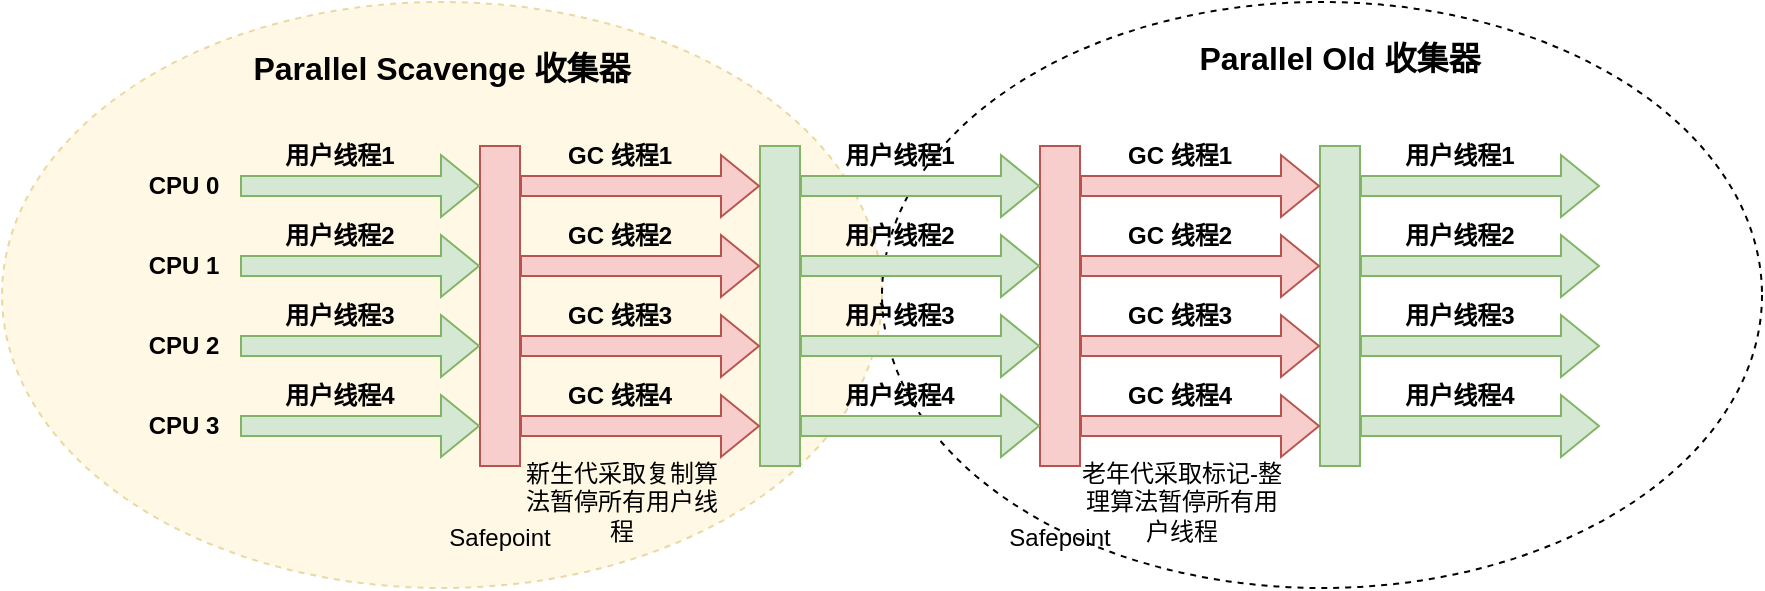 <mxfile version="22.1.2" type="device">
  <diagram name="第 1 页" id="uRy5gBn8URtkVs1OvzBp">
    <mxGraphModel dx="1548" dy="894" grid="1" gridSize="10" guides="1" tooltips="1" connect="1" arrows="1" fold="1" page="1" pageScale="1" pageWidth="1169" pageHeight="827" math="0" shadow="0">
      <root>
        <mxCell id="0" />
        <mxCell id="1" parent="0" />
        <mxCell id="ejAN_wZHJJQSO21ZHdOU-56" value="" style="ellipse;whiteSpace=wrap;html=1;dashed=1;fillColor=#fff2cc;container=0;strokeColor=#d6b656;opacity=50;" parent="1" vertex="1">
          <mxGeometry x="145" y="267" width="440" height="293" as="geometry" />
        </mxCell>
        <mxCell id="ejAN_wZHJJQSO21ZHdOU-32" value="" style="rounded=0;whiteSpace=wrap;html=1;fillColor=#d5e8d4;strokeColor=#82b366;container=0;" parent="1" vertex="1">
          <mxGeometry x="524" y="339" width="20" height="160" as="geometry" />
        </mxCell>
        <mxCell id="ejAN_wZHJJQSO21ZHdOU-35" value="&lt;b&gt;CPU 0&lt;/b&gt;" style="text;html=1;strokeColor=none;fillColor=none;align=center;verticalAlign=middle;whiteSpace=wrap;rounded=0;container=0;" parent="1" vertex="1">
          <mxGeometry x="206" y="344" width="60" height="30" as="geometry" />
        </mxCell>
        <mxCell id="ejAN_wZHJJQSO21ZHdOU-36" value="&lt;b&gt;CPU 1&lt;/b&gt;" style="text;html=1;strokeColor=none;fillColor=none;align=center;verticalAlign=middle;whiteSpace=wrap;rounded=0;container=0;" parent="1" vertex="1">
          <mxGeometry x="206" y="384" width="60" height="30" as="geometry" />
        </mxCell>
        <mxCell id="ejAN_wZHJJQSO21ZHdOU-37" value="&lt;b&gt;CPU 2&lt;/b&gt;" style="text;html=1;strokeColor=none;fillColor=none;align=center;verticalAlign=middle;whiteSpace=wrap;rounded=0;container=0;" parent="1" vertex="1">
          <mxGeometry x="206" y="424" width="60" height="30" as="geometry" />
        </mxCell>
        <mxCell id="ejAN_wZHJJQSO21ZHdOU-38" value="&lt;b&gt;CPU 3&lt;/b&gt;" style="text;html=1;strokeColor=none;fillColor=none;align=center;verticalAlign=middle;whiteSpace=wrap;rounded=0;container=0;" parent="1" vertex="1">
          <mxGeometry x="206" y="464" width="60" height="30" as="geometry" />
        </mxCell>
        <mxCell id="ejAN_wZHJJQSO21ZHdOU-55" value="" style="rounded=0;whiteSpace=wrap;html=1;fillColor=#d5e8d4;strokeColor=#82b366;container=0;" parent="1" vertex="1">
          <mxGeometry x="804" y="339" width="20" height="160" as="geometry" />
        </mxCell>
        <mxCell id="ejAN_wZHJJQSO21ZHdOU-43" value="" style="shape=flexArrow;endArrow=classic;html=1;rounded=0;fillColor=#d5e8d4;strokeColor=#82b366;movable=1;resizable=1;rotatable=1;deletable=1;editable=1;locked=0;connectable=1;" parent="1" edge="1">
          <mxGeometry width="50" height="50" relative="1" as="geometry">
            <mxPoint x="824" y="359" as="sourcePoint" />
            <mxPoint x="944" y="359" as="targetPoint" />
          </mxGeometry>
        </mxCell>
        <mxCell id="ejAN_wZHJJQSO21ZHdOU-44" value="用户线程1" style="text;html=1;strokeColor=none;fillColor=none;align=center;verticalAlign=middle;whiteSpace=wrap;rounded=0;fontStyle=1;movable=1;resizable=1;rotatable=1;deletable=1;editable=1;locked=0;connectable=1;container=0;" parent="1" vertex="1">
          <mxGeometry x="844" y="329" width="60" height="30" as="geometry" />
        </mxCell>
        <mxCell id="ejAN_wZHJJQSO21ZHdOU-52" value="" style="shape=flexArrow;endArrow=classic;html=1;rounded=0;fillColor=#d5e8d4;strokeColor=#82b366;movable=1;resizable=1;rotatable=1;deletable=1;editable=1;locked=0;connectable=1;" parent="1" edge="1">
          <mxGeometry width="50" height="50" relative="1" as="geometry">
            <mxPoint x="824" y="479" as="sourcePoint" />
            <mxPoint x="944" y="479" as="targetPoint" />
          </mxGeometry>
        </mxCell>
        <mxCell id="ejAN_wZHJJQSO21ZHdOU-53" value="用户线程4" style="text;html=1;strokeColor=none;fillColor=none;align=center;verticalAlign=middle;whiteSpace=wrap;rounded=0;fontStyle=1;movable=1;resizable=1;rotatable=1;deletable=1;editable=1;locked=0;connectable=1;container=0;" parent="1" vertex="1">
          <mxGeometry x="844" y="449" width="60" height="30" as="geometry" />
        </mxCell>
        <mxCell id="lur6_D3ksQNT4au0bRBO-26" value="" style="ellipse;whiteSpace=wrap;html=1;dashed=1;fillColor=none;container=0;" parent="1" vertex="1">
          <mxGeometry x="585" y="267" width="440" height="293" as="geometry" />
        </mxCell>
        <mxCell id="ejAN_wZHJJQSO21ZHdOU-14" value="" style="rounded=0;whiteSpace=wrap;html=1;fillColor=#f8cecc;strokeColor=#b85450;container=0;" parent="1" vertex="1">
          <mxGeometry x="384" y="339" width="20" height="160" as="geometry" />
        </mxCell>
        <mxCell id="ejAN_wZHJJQSO21ZHdOU-60" value="新生代采取复制算法暂停所有用户线程" style="text;html=1;strokeColor=none;fillColor=none;align=center;verticalAlign=middle;whiteSpace=wrap;rounded=0;container=0;" parent="1" vertex="1">
          <mxGeometry x="404" y="489" width="102" height="56" as="geometry" />
        </mxCell>
        <mxCell id="ejAN_wZHJJQSO21ZHdOU-58" value="Parallel Scavenge 收集器" style="text;html=1;strokeColor=none;fillColor=none;align=center;verticalAlign=middle;whiteSpace=wrap;rounded=0;fontStyle=1;fontSize=16;container=0;" parent="1" vertex="1">
          <mxGeometry x="232" y="285" width="266" height="30" as="geometry" />
        </mxCell>
        <mxCell id="ejAN_wZHJJQSO21ZHdOU-1" value="" style="shape=flexArrow;endArrow=classic;html=1;rounded=0;fillColor=#d5e8d4;strokeColor=#82b366;movable=1;resizable=1;rotatable=1;deletable=1;editable=1;locked=0;connectable=1;" parent="1" edge="1">
          <mxGeometry width="50" height="50" relative="1" as="geometry">
            <mxPoint x="264" y="359" as="sourcePoint" />
            <mxPoint x="384" y="359" as="targetPoint" />
          </mxGeometry>
        </mxCell>
        <mxCell id="ejAN_wZHJJQSO21ZHdOU-2" value="用户线程1" style="text;html=1;strokeColor=none;fillColor=none;align=center;verticalAlign=middle;whiteSpace=wrap;rounded=0;fontStyle=1;movable=1;resizable=1;rotatable=1;deletable=1;editable=1;locked=0;connectable=1;container=0;" parent="1" vertex="1">
          <mxGeometry x="284" y="329" width="60" height="30" as="geometry" />
        </mxCell>
        <mxCell id="ejAN_wZHJJQSO21ZHdOU-6" value="" style="shape=flexArrow;endArrow=classic;html=1;rounded=0;fillColor=#d5e8d4;strokeColor=#82b366;movable=1;resizable=1;rotatable=1;deletable=1;editable=1;locked=0;connectable=1;" parent="1" edge="1">
          <mxGeometry width="50" height="50" relative="1" as="geometry">
            <mxPoint x="264" y="399" as="sourcePoint" />
            <mxPoint x="384" y="399" as="targetPoint" />
          </mxGeometry>
        </mxCell>
        <mxCell id="ejAN_wZHJJQSO21ZHdOU-7" value="用户线程2" style="text;html=1;strokeColor=none;fillColor=none;align=center;verticalAlign=middle;whiteSpace=wrap;rounded=0;fontStyle=1;movable=1;resizable=1;rotatable=1;deletable=1;editable=1;locked=0;connectable=1;container=0;" parent="1" vertex="1">
          <mxGeometry x="284" y="369" width="60" height="30" as="geometry" />
        </mxCell>
        <mxCell id="ejAN_wZHJJQSO21ZHdOU-9" value="" style="shape=flexArrow;endArrow=classic;html=1;rounded=0;fillColor=#d5e8d4;strokeColor=#82b366;movable=1;resizable=1;rotatable=1;deletable=1;editable=1;locked=0;connectable=1;" parent="1" edge="1">
          <mxGeometry width="50" height="50" relative="1" as="geometry">
            <mxPoint x="264" y="439" as="sourcePoint" />
            <mxPoint x="384" y="439" as="targetPoint" />
          </mxGeometry>
        </mxCell>
        <mxCell id="ejAN_wZHJJQSO21ZHdOU-10" value="用户线程3" style="text;html=1;strokeColor=none;fillColor=none;align=center;verticalAlign=middle;whiteSpace=wrap;rounded=0;fontStyle=1;movable=1;resizable=1;rotatable=1;deletable=1;editable=1;locked=0;connectable=1;container=0;" parent="1" vertex="1">
          <mxGeometry x="284" y="409" width="60" height="30" as="geometry" />
        </mxCell>
        <mxCell id="ejAN_wZHJJQSO21ZHdOU-12" value="" style="shape=flexArrow;endArrow=classic;html=1;rounded=0;fillColor=#d5e8d4;strokeColor=#82b366;movable=1;resizable=1;rotatable=1;deletable=1;editable=1;locked=0;connectable=1;" parent="1" edge="1">
          <mxGeometry width="50" height="50" relative="1" as="geometry">
            <mxPoint x="264" y="479" as="sourcePoint" />
            <mxPoint x="384" y="479" as="targetPoint" />
          </mxGeometry>
        </mxCell>
        <mxCell id="ejAN_wZHJJQSO21ZHdOU-13" value="用户线程4" style="text;html=1;strokeColor=none;fillColor=none;align=center;verticalAlign=middle;whiteSpace=wrap;rounded=0;fontStyle=1;movable=1;resizable=1;rotatable=1;deletable=1;editable=1;locked=0;connectable=1;container=0;" parent="1" vertex="1">
          <mxGeometry x="284" y="449" width="60" height="30" as="geometry" />
        </mxCell>
        <mxCell id="ejAN_wZHJJQSO21ZHdOU-29" value="" style="rounded=0;whiteSpace=wrap;html=1;fillColor=#f8cecc;strokeColor=#b85450;container=0;" parent="1" vertex="1">
          <mxGeometry x="664" y="339" width="20" height="160" as="geometry" />
        </mxCell>
        <mxCell id="ejAN_wZHJJQSO21ZHdOU-18" value="" style="shape=flexArrow;endArrow=classic;html=1;rounded=0;fillColor=#d5e8d4;strokeColor=#82b366;movable=1;resizable=1;rotatable=1;deletable=1;editable=1;locked=0;connectable=1;" parent="1" edge="1">
          <mxGeometry width="50" height="50" relative="1" as="geometry">
            <mxPoint x="544" y="359" as="sourcePoint" />
            <mxPoint x="664" y="359" as="targetPoint" />
          </mxGeometry>
        </mxCell>
        <mxCell id="ejAN_wZHJJQSO21ZHdOU-19" value="用户线程1" style="text;html=1;strokeColor=none;fillColor=none;align=center;verticalAlign=middle;whiteSpace=wrap;rounded=0;fontStyle=1;movable=1;resizable=1;rotatable=1;deletable=1;editable=1;locked=0;connectable=1;container=0;" parent="1" vertex="1">
          <mxGeometry x="564" y="329" width="60" height="30" as="geometry" />
        </mxCell>
        <mxCell id="ejAN_wZHJJQSO21ZHdOU-21" value="" style="shape=flexArrow;endArrow=classic;html=1;rounded=0;fillColor=#d5e8d4;strokeColor=#82b366;movable=1;resizable=1;rotatable=1;deletable=1;editable=1;locked=0;connectable=1;" parent="1" edge="1">
          <mxGeometry width="50" height="50" relative="1" as="geometry">
            <mxPoint x="544" y="399" as="sourcePoint" />
            <mxPoint x="664" y="399" as="targetPoint" />
          </mxGeometry>
        </mxCell>
        <mxCell id="ejAN_wZHJJQSO21ZHdOU-22" value="用户线程2" style="text;html=1;strokeColor=none;fillColor=none;align=center;verticalAlign=middle;whiteSpace=wrap;rounded=0;fontStyle=1;movable=1;resizable=1;rotatable=1;deletable=1;editable=1;locked=0;connectable=1;container=0;" parent="1" vertex="1">
          <mxGeometry x="564" y="369" width="60" height="30" as="geometry" />
        </mxCell>
        <mxCell id="ejAN_wZHJJQSO21ZHdOU-24" value="" style="shape=flexArrow;endArrow=classic;html=1;rounded=0;fillColor=#d5e8d4;strokeColor=#82b366;movable=1;resizable=1;rotatable=1;deletable=1;editable=1;locked=0;connectable=1;" parent="1" edge="1">
          <mxGeometry width="50" height="50" relative="1" as="geometry">
            <mxPoint x="544" y="439" as="sourcePoint" />
            <mxPoint x="664" y="439" as="targetPoint" />
          </mxGeometry>
        </mxCell>
        <mxCell id="ejAN_wZHJJQSO21ZHdOU-25" value="用户线程3" style="text;html=1;strokeColor=none;fillColor=none;align=center;verticalAlign=middle;whiteSpace=wrap;rounded=0;fontStyle=1;movable=1;resizable=1;rotatable=1;deletable=1;editable=1;locked=0;connectable=1;container=0;" parent="1" vertex="1">
          <mxGeometry x="564" y="409" width="60" height="30" as="geometry" />
        </mxCell>
        <mxCell id="ejAN_wZHJJQSO21ZHdOU-27" value="" style="shape=flexArrow;endArrow=classic;html=1;rounded=0;fillColor=#d5e8d4;strokeColor=#82b366;movable=1;resizable=1;rotatable=1;deletable=1;editable=1;locked=0;connectable=1;" parent="1" edge="1">
          <mxGeometry width="50" height="50" relative="1" as="geometry">
            <mxPoint x="544" y="479" as="sourcePoint" />
            <mxPoint x="664" y="479" as="targetPoint" />
          </mxGeometry>
        </mxCell>
        <mxCell id="ejAN_wZHJJQSO21ZHdOU-28" value="用户线程4" style="text;html=1;strokeColor=none;fillColor=none;align=center;verticalAlign=middle;whiteSpace=wrap;rounded=0;fontStyle=1;movable=1;resizable=1;rotatable=1;deletable=1;editable=1;locked=0;connectable=1;container=0;" parent="1" vertex="1">
          <mxGeometry x="564" y="449" width="60" height="30" as="geometry" />
        </mxCell>
        <mxCell id="lur6_D3ksQNT4au0bRBO-14" value="" style="shape=flexArrow;endArrow=classic;html=1;rounded=0;fillColor=#f8cecc;strokeColor=#b85450;movable=1;resizable=1;rotatable=1;deletable=1;editable=1;locked=0;connectable=1;" parent="1" edge="1">
          <mxGeometry width="50" height="50" relative="1" as="geometry">
            <mxPoint x="404" y="359" as="sourcePoint" />
            <mxPoint x="524" y="359" as="targetPoint" />
          </mxGeometry>
        </mxCell>
        <mxCell id="lur6_D3ksQNT4au0bRBO-15" value="GC 线程1" style="text;html=1;strokeColor=none;fillColor=none;align=center;verticalAlign=middle;whiteSpace=wrap;rounded=0;fontStyle=1;movable=1;resizable=1;rotatable=1;deletable=1;editable=1;locked=0;connectable=1;container=0;" parent="1" vertex="1">
          <mxGeometry x="424" y="329" width="60" height="30" as="geometry" />
        </mxCell>
        <mxCell id="lur6_D3ksQNT4au0bRBO-17" value="" style="shape=flexArrow;endArrow=classic;html=1;rounded=0;fillColor=#f8cecc;strokeColor=#b85450;movable=1;resizable=1;rotatable=1;deletable=1;editable=1;locked=0;connectable=1;" parent="1" edge="1">
          <mxGeometry width="50" height="50" relative="1" as="geometry">
            <mxPoint x="404" y="399" as="sourcePoint" />
            <mxPoint x="524" y="399" as="targetPoint" />
          </mxGeometry>
        </mxCell>
        <mxCell id="lur6_D3ksQNT4au0bRBO-18" value="GC 线程2" style="text;html=1;strokeColor=none;fillColor=none;align=center;verticalAlign=middle;whiteSpace=wrap;rounded=0;fontStyle=1;movable=1;resizable=1;rotatable=1;deletable=1;editable=1;locked=0;connectable=1;container=0;" parent="1" vertex="1">
          <mxGeometry x="424" y="369" width="60" height="30" as="geometry" />
        </mxCell>
        <mxCell id="lur6_D3ksQNT4au0bRBO-20" value="" style="shape=flexArrow;endArrow=classic;html=1;rounded=0;fillColor=#f8cecc;strokeColor=#b85450;movable=1;resizable=1;rotatable=1;deletable=1;editable=1;locked=0;connectable=1;" parent="1" edge="1">
          <mxGeometry width="50" height="50" relative="1" as="geometry">
            <mxPoint x="404" y="439" as="sourcePoint" />
            <mxPoint x="524" y="439" as="targetPoint" />
          </mxGeometry>
        </mxCell>
        <mxCell id="lur6_D3ksQNT4au0bRBO-21" value="GC 线程3" style="text;html=1;strokeColor=none;fillColor=none;align=center;verticalAlign=middle;whiteSpace=wrap;rounded=0;fontStyle=1;movable=1;resizable=1;rotatable=1;deletable=1;editable=1;locked=0;connectable=1;container=0;" parent="1" vertex="1">
          <mxGeometry x="424" y="409" width="60" height="30" as="geometry" />
        </mxCell>
        <mxCell id="lur6_D3ksQNT4au0bRBO-23" value="" style="shape=flexArrow;endArrow=classic;html=1;rounded=0;fillColor=#f8cecc;strokeColor=#b85450;movable=1;resizable=1;rotatable=1;deletable=1;editable=1;locked=0;connectable=1;" parent="1" edge="1">
          <mxGeometry width="50" height="50" relative="1" as="geometry">
            <mxPoint x="404" y="479" as="sourcePoint" />
            <mxPoint x="524" y="479" as="targetPoint" />
          </mxGeometry>
        </mxCell>
        <mxCell id="lur6_D3ksQNT4au0bRBO-24" value="GC 线程4" style="text;html=1;strokeColor=none;fillColor=none;align=center;verticalAlign=middle;whiteSpace=wrap;rounded=0;fontStyle=1;movable=1;resizable=1;rotatable=1;deletable=1;editable=1;locked=0;connectable=1;container=0;" parent="1" vertex="1">
          <mxGeometry x="424" y="449" width="60" height="30" as="geometry" />
        </mxCell>
        <mxCell id="ejAN_wZHJJQSO21ZHdOU-46" value="" style="shape=flexArrow;endArrow=classic;html=1;rounded=0;fillColor=#d5e8d4;strokeColor=#82b366;movable=1;resizable=1;rotatable=1;deletable=1;editable=1;locked=0;connectable=1;" parent="1" edge="1">
          <mxGeometry width="50" height="50" relative="1" as="geometry">
            <mxPoint x="824" y="399" as="sourcePoint" />
            <mxPoint x="944" y="399" as="targetPoint" />
          </mxGeometry>
        </mxCell>
        <mxCell id="ejAN_wZHJJQSO21ZHdOU-47" value="用户线程2" style="text;html=1;strokeColor=none;fillColor=none;align=center;verticalAlign=middle;whiteSpace=wrap;rounded=0;fontStyle=1;movable=1;resizable=1;rotatable=1;deletable=1;editable=1;locked=0;connectable=1;container=0;" parent="1" vertex="1">
          <mxGeometry x="844" y="369" width="60" height="30" as="geometry" />
        </mxCell>
        <mxCell id="ejAN_wZHJJQSO21ZHdOU-49" value="" style="shape=flexArrow;endArrow=classic;html=1;rounded=0;fillColor=#d5e8d4;strokeColor=#82b366;movable=1;resizable=1;rotatable=1;deletable=1;editable=1;locked=0;connectable=1;" parent="1" edge="1">
          <mxGeometry width="50" height="50" relative="1" as="geometry">
            <mxPoint x="824" y="439" as="sourcePoint" />
            <mxPoint x="944" y="439" as="targetPoint" />
          </mxGeometry>
        </mxCell>
        <mxCell id="ejAN_wZHJJQSO21ZHdOU-50" value="用户线程3" style="text;html=1;strokeColor=none;fillColor=none;align=center;verticalAlign=middle;whiteSpace=wrap;rounded=0;fontStyle=1;movable=1;resizable=1;rotatable=1;deletable=1;editable=1;locked=0;connectable=1;container=0;" parent="1" vertex="1">
          <mxGeometry x="844" y="409" width="60" height="30" as="geometry" />
        </mxCell>
        <mxCell id="qENHPX04bM3sL81T_rPf-3" value="老年代采取标记-整理算法暂停所有用户线程" style="text;html=1;strokeColor=none;fillColor=none;align=center;verticalAlign=middle;whiteSpace=wrap;rounded=0;container=0;" parent="1" vertex="1">
          <mxGeometry x="684" y="489" width="102" height="56" as="geometry" />
        </mxCell>
        <mxCell id="qENHPX04bM3sL81T_rPf-4" value="" style="shape=flexArrow;endArrow=classic;html=1;rounded=0;fillColor=#f8cecc;strokeColor=#b85450;movable=1;resizable=1;rotatable=1;deletable=1;editable=1;locked=0;connectable=1;" parent="1" edge="1">
          <mxGeometry width="50" height="50" relative="1" as="geometry">
            <mxPoint x="684" y="359" as="sourcePoint" />
            <mxPoint x="804" y="359" as="targetPoint" />
          </mxGeometry>
        </mxCell>
        <mxCell id="qENHPX04bM3sL81T_rPf-5" value="GC 线程1" style="text;html=1;strokeColor=none;fillColor=none;align=center;verticalAlign=middle;whiteSpace=wrap;rounded=0;fontStyle=1;movable=1;resizable=1;rotatable=1;deletable=1;editable=1;locked=0;connectable=1;container=0;" parent="1" vertex="1">
          <mxGeometry x="704" y="329" width="60" height="30" as="geometry" />
        </mxCell>
        <mxCell id="qENHPX04bM3sL81T_rPf-6" value="" style="shape=flexArrow;endArrow=classic;html=1;rounded=0;fillColor=#f8cecc;strokeColor=#b85450;movable=1;resizable=1;rotatable=1;deletable=1;editable=1;locked=0;connectable=1;" parent="1" edge="1">
          <mxGeometry width="50" height="50" relative="1" as="geometry">
            <mxPoint x="684" y="399" as="sourcePoint" />
            <mxPoint x="804" y="399" as="targetPoint" />
          </mxGeometry>
        </mxCell>
        <mxCell id="qENHPX04bM3sL81T_rPf-7" value="GC 线程2" style="text;html=1;strokeColor=none;fillColor=none;align=center;verticalAlign=middle;whiteSpace=wrap;rounded=0;fontStyle=1;movable=1;resizable=1;rotatable=1;deletable=1;editable=1;locked=0;connectable=1;container=0;" parent="1" vertex="1">
          <mxGeometry x="704" y="369" width="60" height="30" as="geometry" />
        </mxCell>
        <mxCell id="qENHPX04bM3sL81T_rPf-8" value="" style="shape=flexArrow;endArrow=classic;html=1;rounded=0;fillColor=#f8cecc;strokeColor=#b85450;movable=1;resizable=1;rotatable=1;deletable=1;editable=1;locked=0;connectable=1;" parent="1" edge="1">
          <mxGeometry width="50" height="50" relative="1" as="geometry">
            <mxPoint x="684" y="439" as="sourcePoint" />
            <mxPoint x="804" y="439" as="targetPoint" />
          </mxGeometry>
        </mxCell>
        <mxCell id="qENHPX04bM3sL81T_rPf-9" value="GC 线程3" style="text;html=1;strokeColor=none;fillColor=none;align=center;verticalAlign=middle;whiteSpace=wrap;rounded=0;fontStyle=1;movable=1;resizable=1;rotatable=1;deletable=1;editable=1;locked=0;connectable=1;container=0;" parent="1" vertex="1">
          <mxGeometry x="704" y="409" width="60" height="30" as="geometry" />
        </mxCell>
        <mxCell id="qENHPX04bM3sL81T_rPf-10" value="" style="shape=flexArrow;endArrow=classic;html=1;rounded=0;fillColor=#f8cecc;strokeColor=#b85450;movable=1;resizable=1;rotatable=1;deletable=1;editable=1;locked=0;connectable=1;" parent="1" edge="1">
          <mxGeometry width="50" height="50" relative="1" as="geometry">
            <mxPoint x="684" y="479" as="sourcePoint" />
            <mxPoint x="804" y="479" as="targetPoint" />
          </mxGeometry>
        </mxCell>
        <mxCell id="qENHPX04bM3sL81T_rPf-11" value="GC 线程4" style="text;html=1;strokeColor=none;fillColor=none;align=center;verticalAlign=middle;whiteSpace=wrap;rounded=0;fontStyle=1;movable=1;resizable=1;rotatable=1;deletable=1;editable=1;locked=0;connectable=1;container=0;" parent="1" vertex="1">
          <mxGeometry x="704" y="449" width="60" height="30" as="geometry" />
        </mxCell>
        <mxCell id="qENHPX04bM3sL81T_rPf-12" value="Parallel Old 收集器" style="text;html=1;strokeColor=none;fillColor=none;align=center;verticalAlign=middle;whiteSpace=wrap;rounded=0;fontStyle=1;fontSize=16;container=0;" parent="1" vertex="1">
          <mxGeometry x="681" y="280" width="266" height="30" as="geometry" />
        </mxCell>
        <mxCell id="__rySaM3E6H0ETVPKdRK-1" value="Safepoint" style="text;html=1;strokeColor=none;fillColor=none;align=center;verticalAlign=middle;whiteSpace=wrap;rounded=0;" parent="1" vertex="1">
          <mxGeometry x="364" y="520" width="60" height="30" as="geometry" />
        </mxCell>
        <mxCell id="__rySaM3E6H0ETVPKdRK-2" value="Safepoint" style="text;html=1;strokeColor=none;fillColor=none;align=center;verticalAlign=middle;whiteSpace=wrap;rounded=0;" parent="1" vertex="1">
          <mxGeometry x="644" y="520" width="60" height="30" as="geometry" />
        </mxCell>
      </root>
    </mxGraphModel>
  </diagram>
</mxfile>
